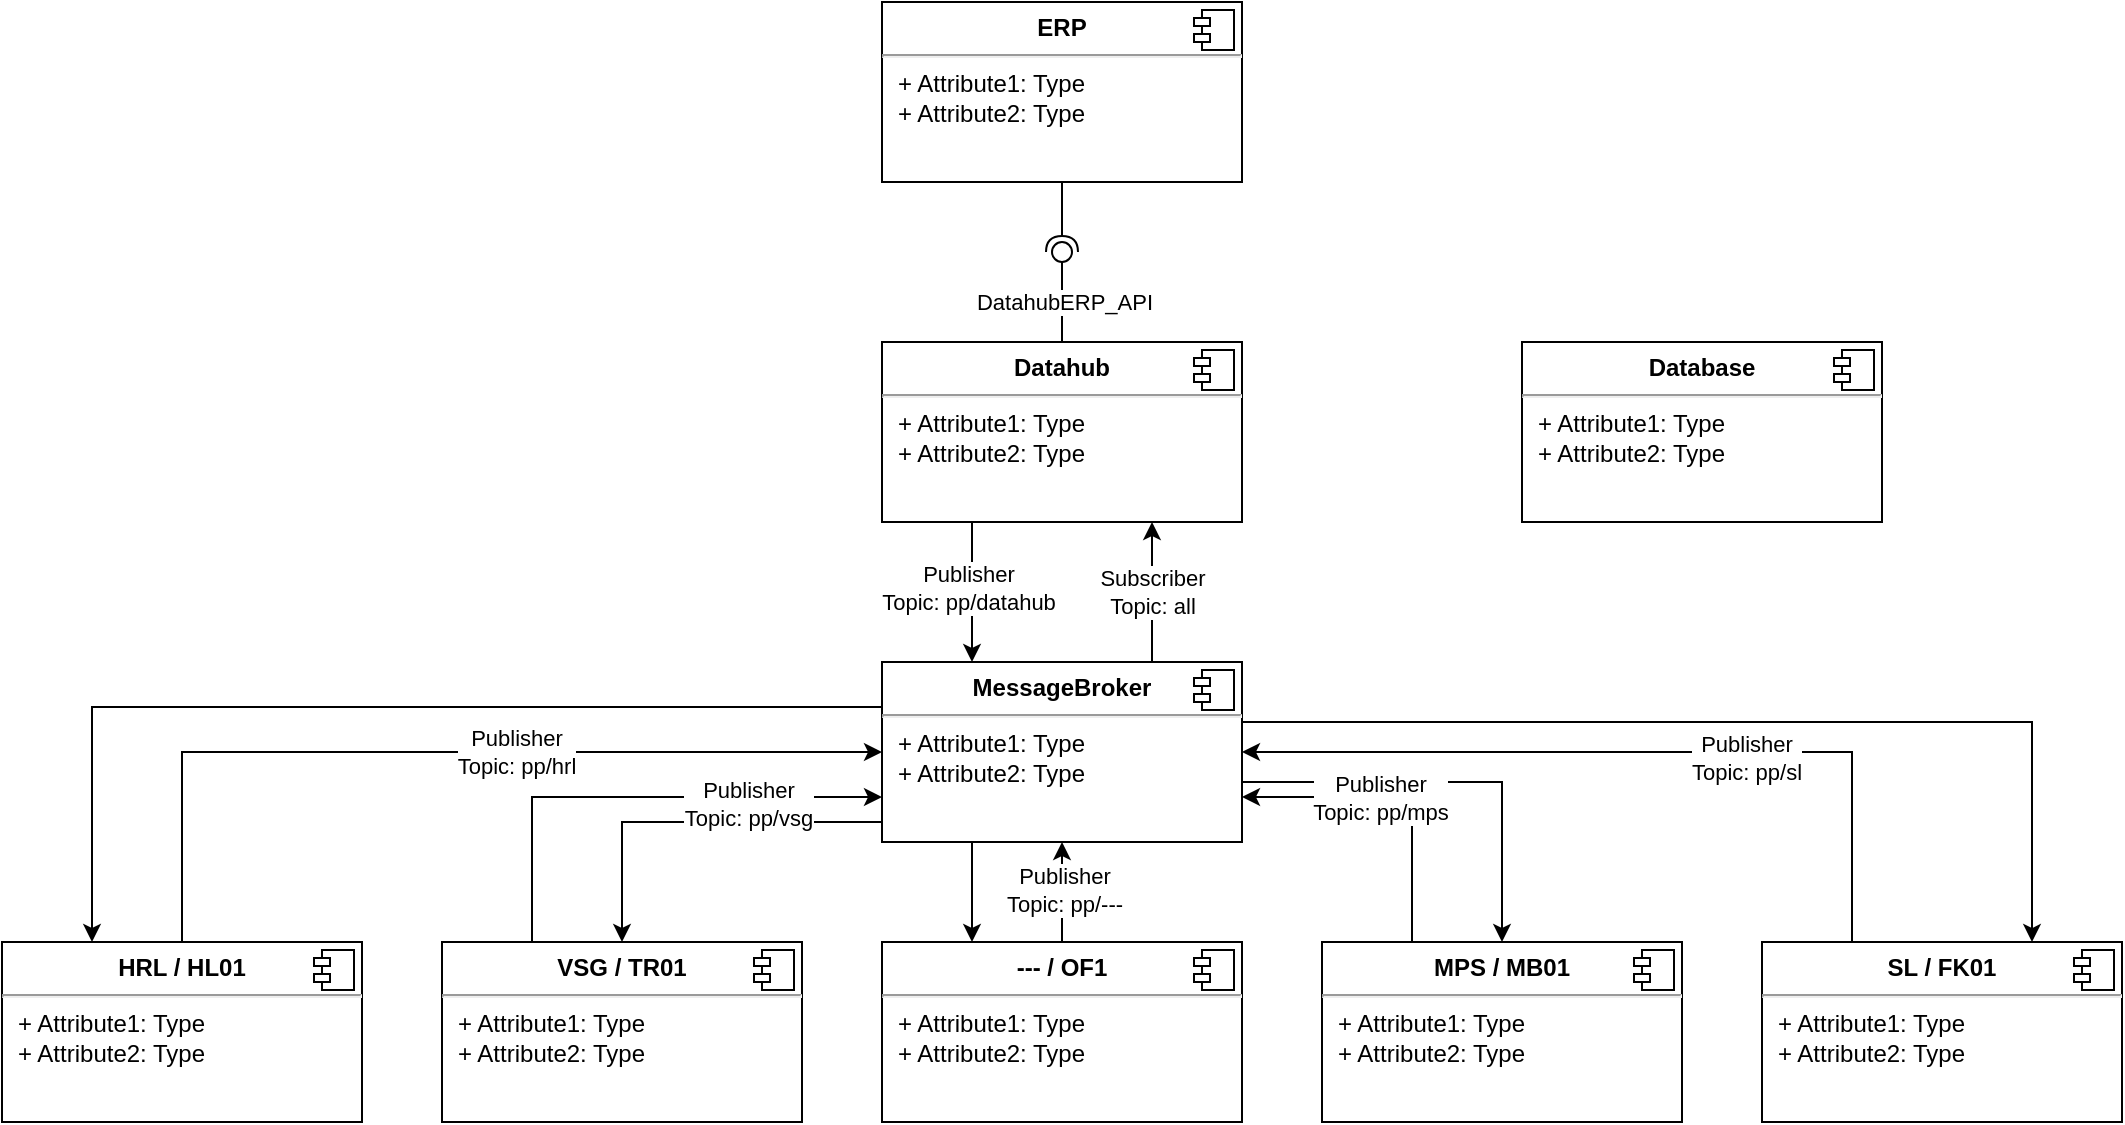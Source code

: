 <mxfile version="14.7.3" type="device" pages="5"><diagram id="vfQDnrT5xUM7_XelSiyT" name="overview"><mxGraphModel dx="1609" dy="437" grid="1" gridSize="10" guides="1" tooltips="1" connect="1" arrows="1" fold="1" page="1" pageScale="1" pageWidth="827" pageHeight="1169" math="0" shadow="0"><root><mxCell id="0"/><mxCell id="1" parent="0"/><mxCell id="VkqD9MxkAc8xD1C2lTNv-1" value="&lt;p style=&quot;margin: 0px ; margin-top: 6px ; text-align: center&quot;&gt;&lt;b&gt;ERP&lt;/b&gt;&lt;/p&gt;&lt;hr&gt;&lt;p style=&quot;margin: 0px ; margin-left: 8px&quot;&gt;+ Attribute1: Type&lt;br&gt;+ Attribute2: Type&lt;/p&gt;" style="align=left;overflow=fill;html=1;dropTarget=0;" parent="1" vertex="1"><mxGeometry x="320" y="30" width="180" height="90" as="geometry"/></mxCell><mxCell id="VkqD9MxkAc8xD1C2lTNv-2" value="" style="shape=component;jettyWidth=8;jettyHeight=4;" parent="VkqD9MxkAc8xD1C2lTNv-1" vertex="1"><mxGeometry x="1" width="20" height="20" relative="1" as="geometry"><mxPoint x="-24" y="4" as="offset"/></mxGeometry></mxCell><mxCell id="nCVhOgxL_7eCCFAs5gaV-3" style="edgeStyle=orthogonalEdgeStyle;rounded=0;orthogonalLoop=1;jettySize=auto;html=1;entryX=0.25;entryY=0;entryDx=0;entryDy=0;" parent="1" source="VkqD9MxkAc8xD1C2lTNv-3" target="VkqD9MxkAc8xD1C2lTNv-5" edge="1"><mxGeometry relative="1" as="geometry"><Array as="points"><mxPoint x="365" y="310"/><mxPoint x="365" y="310"/></Array></mxGeometry></mxCell><mxCell id="nCVhOgxL_7eCCFAs5gaV-6" value="Publisher&lt;br&gt;Topic: pp/datahub" style="edgeLabel;html=1;align=center;verticalAlign=middle;resizable=0;points=[];" parent="nCVhOgxL_7eCCFAs5gaV-3" vertex="1" connectable="0"><mxGeometry x="-0.057" y="-2" relative="1" as="geometry"><mxPoint as="offset"/></mxGeometry></mxCell><mxCell id="VkqD9MxkAc8xD1C2lTNv-3" value="&lt;p style=&quot;margin: 0px ; margin-top: 6px ; text-align: center&quot;&gt;&lt;b&gt;Datahub&lt;/b&gt;&lt;/p&gt;&lt;hr&gt;&lt;p style=&quot;margin: 0px ; margin-left: 8px&quot;&gt;+ Attribute1: Type&lt;br&gt;+ Attribute2: Type&lt;/p&gt;" style="align=left;overflow=fill;html=1;dropTarget=0;" parent="1" vertex="1"><mxGeometry x="320" y="200" width="180" height="90" as="geometry"/></mxCell><mxCell id="VkqD9MxkAc8xD1C2lTNv-4" value="" style="shape=component;jettyWidth=8;jettyHeight=4;" parent="VkqD9MxkAc8xD1C2lTNv-3" vertex="1"><mxGeometry x="1" width="20" height="20" relative="1" as="geometry"><mxPoint x="-24" y="4" as="offset"/></mxGeometry></mxCell><mxCell id="nCVhOgxL_7eCCFAs5gaV-5" style="edgeStyle=orthogonalEdgeStyle;rounded=0;orthogonalLoop=1;jettySize=auto;html=1;entryX=0.75;entryY=1;entryDx=0;entryDy=0;" parent="1" source="VkqD9MxkAc8xD1C2lTNv-5" target="VkqD9MxkAc8xD1C2lTNv-3" edge="1"><mxGeometry relative="1" as="geometry"><Array as="points"><mxPoint x="455" y="340"/><mxPoint x="455" y="340"/></Array></mxGeometry></mxCell><mxCell id="nCVhOgxL_7eCCFAs5gaV-7" value="Subscriber&lt;br&gt;Topic: all" style="edgeLabel;html=1;align=center;verticalAlign=middle;resizable=0;points=[];" parent="nCVhOgxL_7eCCFAs5gaV-5" vertex="1" connectable="0"><mxGeometry relative="1" as="geometry"><mxPoint as="offset"/></mxGeometry></mxCell><mxCell id="nCVhOgxL_7eCCFAs5gaV-8" style="edgeStyle=orthogonalEdgeStyle;rounded=0;orthogonalLoop=1;jettySize=auto;html=1;entryX=0.25;entryY=0;entryDx=0;entryDy=0;exitX=0;exitY=0.25;exitDx=0;exitDy=0;" parent="1" source="VkqD9MxkAc8xD1C2lTNv-5" target="VkqD9MxkAc8xD1C2lTNv-7" edge="1"><mxGeometry relative="1" as="geometry"><Array as="points"><mxPoint x="-75" y="383"/></Array></mxGeometry></mxCell><mxCell id="nCVhOgxL_7eCCFAs5gaV-12" style="edgeStyle=orthogonalEdgeStyle;rounded=0;orthogonalLoop=1;jettySize=auto;html=1;" parent="1" source="VkqD9MxkAc8xD1C2lTNv-5" target="VkqD9MxkAc8xD1C2lTNv-9" edge="1"><mxGeometry relative="1" as="geometry"><Array as="points"><mxPoint x="190" y="440"/></Array></mxGeometry></mxCell><mxCell id="nCVhOgxL_7eCCFAs5gaV-14" style="edgeStyle=orthogonalEdgeStyle;rounded=0;orthogonalLoop=1;jettySize=auto;html=1;entryX=0.25;entryY=0;entryDx=0;entryDy=0;exitX=0.25;exitY=1;exitDx=0;exitDy=0;" parent="1" source="VkqD9MxkAc8xD1C2lTNv-5" target="VkqD9MxkAc8xD1C2lTNv-11" edge="1"><mxGeometry relative="1" as="geometry"/></mxCell><mxCell id="nCVhOgxL_7eCCFAs5gaV-17" style="edgeStyle=orthogonalEdgeStyle;rounded=0;orthogonalLoop=1;jettySize=auto;html=1;entryX=0.5;entryY=0;entryDx=0;entryDy=0;" parent="1" source="VkqD9MxkAc8xD1C2lTNv-5" target="VkqD9MxkAc8xD1C2lTNv-13" edge="1"><mxGeometry relative="1" as="geometry"><Array as="points"><mxPoint x="630" y="420"/></Array></mxGeometry></mxCell><mxCell id="nCVhOgxL_7eCCFAs5gaV-22" style="edgeStyle=orthogonalEdgeStyle;rounded=0;orthogonalLoop=1;jettySize=auto;html=1;entryX=0.75;entryY=0;entryDx=0;entryDy=0;" parent="1" source="VkqD9MxkAc8xD1C2lTNv-5" target="VkqD9MxkAc8xD1C2lTNv-15" edge="1"><mxGeometry relative="1" as="geometry"><Array as="points"><mxPoint x="895" y="390"/></Array></mxGeometry></mxCell><mxCell id="VkqD9MxkAc8xD1C2lTNv-5" value="&lt;p style=&quot;margin: 0px ; margin-top: 6px ; text-align: center&quot;&gt;&lt;b&gt;MessageBroker&lt;/b&gt;&lt;/p&gt;&lt;hr&gt;&lt;p style=&quot;margin: 0px ; margin-left: 8px&quot;&gt;+ Attribute1: Type&lt;br&gt;+ Attribute2: Type&lt;/p&gt;" style="align=left;overflow=fill;html=1;dropTarget=0;" parent="1" vertex="1"><mxGeometry x="320" y="360" width="180" height="90" as="geometry"/></mxCell><mxCell id="VkqD9MxkAc8xD1C2lTNv-6" value="" style="shape=component;jettyWidth=8;jettyHeight=4;" parent="VkqD9MxkAc8xD1C2lTNv-5" vertex="1"><mxGeometry x="1" width="20" height="20" relative="1" as="geometry"><mxPoint x="-24" y="4" as="offset"/></mxGeometry></mxCell><mxCell id="nCVhOgxL_7eCCFAs5gaV-9" style="edgeStyle=orthogonalEdgeStyle;rounded=0;orthogonalLoop=1;jettySize=auto;html=1;entryX=0;entryY=0.5;entryDx=0;entryDy=0;" parent="1" source="VkqD9MxkAc8xD1C2lTNv-7" target="VkqD9MxkAc8xD1C2lTNv-5" edge="1"><mxGeometry relative="1" as="geometry"><Array as="points"><mxPoint x="-30" y="405"/></Array></mxGeometry></mxCell><mxCell id="nCVhOgxL_7eCCFAs5gaV-10" value="Publisher&lt;br&gt;Topic: pp/hrl" style="edgeLabel;html=1;align=center;verticalAlign=middle;resizable=0;points=[];" parent="nCVhOgxL_7eCCFAs5gaV-9" vertex="1" connectable="0"><mxGeometry x="0.175" relative="1" as="geometry"><mxPoint as="offset"/></mxGeometry></mxCell><mxCell id="VkqD9MxkAc8xD1C2lTNv-7" value="&lt;p style=&quot;margin: 0px ; margin-top: 6px ; text-align: center&quot;&gt;&lt;b&gt;HRL / HL01&lt;/b&gt;&lt;/p&gt;&lt;hr&gt;&lt;p style=&quot;margin: 0px ; margin-left: 8px&quot;&gt;+ Attribute1: Type&lt;br&gt;+ Attribute2: Type&lt;/p&gt;" style="align=left;overflow=fill;html=1;dropTarget=0;" parent="1" vertex="1"><mxGeometry x="-120" y="500" width="180" height="90" as="geometry"/></mxCell><mxCell id="VkqD9MxkAc8xD1C2lTNv-8" value="" style="shape=component;jettyWidth=8;jettyHeight=4;" parent="VkqD9MxkAc8xD1C2lTNv-7" vertex="1"><mxGeometry x="1" width="20" height="20" relative="1" as="geometry"><mxPoint x="-24" y="4" as="offset"/></mxGeometry></mxCell><mxCell id="nCVhOgxL_7eCCFAs5gaV-11" style="edgeStyle=orthogonalEdgeStyle;rounded=0;orthogonalLoop=1;jettySize=auto;html=1;entryX=0;entryY=0.75;entryDx=0;entryDy=0;exitX=0.25;exitY=0;exitDx=0;exitDy=0;" parent="1" source="VkqD9MxkAc8xD1C2lTNv-9" target="VkqD9MxkAc8xD1C2lTNv-5" edge="1"><mxGeometry relative="1" as="geometry"><Array as="points"><mxPoint x="145" y="428"/></Array></mxGeometry></mxCell><mxCell id="nCVhOgxL_7eCCFAs5gaV-13" value="Publisher&lt;br&gt;Topic: pp/vsg" style="edgeLabel;html=1;align=center;verticalAlign=middle;resizable=0;points=[];" parent="nCVhOgxL_7eCCFAs5gaV-11" vertex="1" connectable="0"><mxGeometry x="0.459" y="-2" relative="1" as="geometry"><mxPoint y="1" as="offset"/></mxGeometry></mxCell><mxCell id="VkqD9MxkAc8xD1C2lTNv-9" value="&lt;p style=&quot;margin: 0px ; margin-top: 6px ; text-align: center&quot;&gt;&lt;b&gt;VSG / TR01&lt;/b&gt;&lt;/p&gt;&lt;hr&gt;&lt;p style=&quot;margin: 0px ; margin-left: 8px&quot;&gt;+ Attribute1: Type&lt;br&gt;+ Attribute2: Type&lt;/p&gt;" style="align=left;overflow=fill;html=1;dropTarget=0;" parent="1" vertex="1"><mxGeometry x="100" y="500" width="180" height="90" as="geometry"/></mxCell><mxCell id="VkqD9MxkAc8xD1C2lTNv-10" value="" style="shape=component;jettyWidth=8;jettyHeight=4;" parent="VkqD9MxkAc8xD1C2lTNv-9" vertex="1"><mxGeometry x="1" width="20" height="20" relative="1" as="geometry"><mxPoint x="-24" y="4" as="offset"/></mxGeometry></mxCell><mxCell id="nCVhOgxL_7eCCFAs5gaV-15" style="edgeStyle=orthogonalEdgeStyle;rounded=0;orthogonalLoop=1;jettySize=auto;html=1;entryX=0.5;entryY=1;entryDx=0;entryDy=0;" parent="1" source="VkqD9MxkAc8xD1C2lTNv-11" target="VkqD9MxkAc8xD1C2lTNv-5" edge="1"><mxGeometry relative="1" as="geometry"/></mxCell><mxCell id="nCVhOgxL_7eCCFAs5gaV-16" value="Publisher&lt;br&gt;Topic: pp/---" style="edgeLabel;html=1;align=center;verticalAlign=middle;resizable=0;points=[];" parent="nCVhOgxL_7eCCFAs5gaV-15" vertex="1" connectable="0"><mxGeometry x="0.04" y="-1" relative="1" as="geometry"><mxPoint as="offset"/></mxGeometry></mxCell><mxCell id="VkqD9MxkAc8xD1C2lTNv-11" value="&lt;p style=&quot;margin: 0px ; margin-top: 6px ; text-align: center&quot;&gt;&lt;b&gt;--- / OF1&lt;/b&gt;&lt;/p&gt;&lt;hr&gt;&lt;p style=&quot;margin: 0px ; margin-left: 8px&quot;&gt;+ Attribute1: Type&lt;br&gt;+ Attribute2: Type&lt;/p&gt;" style="align=left;overflow=fill;html=1;dropTarget=0;" parent="1" vertex="1"><mxGeometry x="320" y="500" width="180" height="90" as="geometry"/></mxCell><mxCell id="VkqD9MxkAc8xD1C2lTNv-12" value="" style="shape=component;jettyWidth=8;jettyHeight=4;" parent="VkqD9MxkAc8xD1C2lTNv-11" vertex="1"><mxGeometry x="1" width="20" height="20" relative="1" as="geometry"><mxPoint x="-24" y="4" as="offset"/></mxGeometry></mxCell><mxCell id="nCVhOgxL_7eCCFAs5gaV-19" style="edgeStyle=orthogonalEdgeStyle;rounded=0;orthogonalLoop=1;jettySize=auto;html=1;entryX=1;entryY=0.75;entryDx=0;entryDy=0;exitX=0.25;exitY=0;exitDx=0;exitDy=0;" parent="1" source="VkqD9MxkAc8xD1C2lTNv-13" target="VkqD9MxkAc8xD1C2lTNv-5" edge="1"><mxGeometry relative="1" as="geometry"><Array as="points"><mxPoint x="585" y="428"/></Array></mxGeometry></mxCell><mxCell id="nCVhOgxL_7eCCFAs5gaV-20" value="Publisher&lt;br&gt;Topic: pp/mps" style="edgeLabel;html=1;align=center;verticalAlign=middle;resizable=0;points=[];" parent="nCVhOgxL_7eCCFAs5gaV-19" vertex="1" connectable="0"><mxGeometry x="0.126" relative="1" as="geometry"><mxPoint as="offset"/></mxGeometry></mxCell><mxCell id="VkqD9MxkAc8xD1C2lTNv-13" value="&lt;p style=&quot;margin: 0px ; margin-top: 6px ; text-align: center&quot;&gt;&lt;b&gt;MPS / MB01&lt;/b&gt;&lt;/p&gt;&lt;hr&gt;&lt;p style=&quot;margin: 0px ; margin-left: 8px&quot;&gt;+ Attribute1: Type&lt;br&gt;+ Attribute2: Type&lt;/p&gt;" style="align=left;overflow=fill;html=1;dropTarget=0;" parent="1" vertex="1"><mxGeometry x="540" y="500" width="180" height="90" as="geometry"/></mxCell><mxCell id="VkqD9MxkAc8xD1C2lTNv-14" value="" style="shape=component;jettyWidth=8;jettyHeight=4;" parent="VkqD9MxkAc8xD1C2lTNv-13" vertex="1"><mxGeometry x="1" width="20" height="20" relative="1" as="geometry"><mxPoint x="-24" y="4" as="offset"/></mxGeometry></mxCell><mxCell id="nCVhOgxL_7eCCFAs5gaV-21" style="edgeStyle=orthogonalEdgeStyle;rounded=0;orthogonalLoop=1;jettySize=auto;html=1;entryX=1;entryY=0.5;entryDx=0;entryDy=0;exitX=0.25;exitY=0;exitDx=0;exitDy=0;" parent="1" source="VkqD9MxkAc8xD1C2lTNv-15" target="VkqD9MxkAc8xD1C2lTNv-5" edge="1"><mxGeometry relative="1" as="geometry"><Array as="points"><mxPoint x="805" y="405"/></Array></mxGeometry></mxCell><mxCell id="nCVhOgxL_7eCCFAs5gaV-23" value="Publisher&lt;br&gt;Topic: pp/sl" style="edgeLabel;html=1;align=center;verticalAlign=middle;resizable=0;points=[];" parent="nCVhOgxL_7eCCFAs5gaV-21" vertex="1" connectable="0"><mxGeometry x="-0.26" y="3" relative="1" as="geometry"><mxPoint as="offset"/></mxGeometry></mxCell><mxCell id="VkqD9MxkAc8xD1C2lTNv-15" value="&lt;p style=&quot;margin: 0px ; margin-top: 6px ; text-align: center&quot;&gt;&lt;b&gt;SL / FK01&lt;/b&gt;&lt;/p&gt;&lt;hr&gt;&lt;p style=&quot;margin: 0px ; margin-left: 8px&quot;&gt;+ Attribute1: Type&lt;br&gt;+ Attribute2: Type&lt;/p&gt;" style="align=left;overflow=fill;html=1;dropTarget=0;" parent="1" vertex="1"><mxGeometry x="760" y="500" width="180" height="90" as="geometry"/></mxCell><mxCell id="VkqD9MxkAc8xD1C2lTNv-16" value="" style="shape=component;jettyWidth=8;jettyHeight=4;" parent="VkqD9MxkAc8xD1C2lTNv-15" vertex="1"><mxGeometry x="1" width="20" height="20" relative="1" as="geometry"><mxPoint x="-24" y="4" as="offset"/></mxGeometry></mxCell><mxCell id="VkqD9MxkAc8xD1C2lTNv-21" value="" style="rounded=0;orthogonalLoop=1;jettySize=auto;html=1;endArrow=none;endFill=0;exitX=0.5;exitY=0;exitDx=0;exitDy=0;" parent="1" source="VkqD9MxkAc8xD1C2lTNv-3" target="VkqD9MxkAc8xD1C2lTNv-23" edge="1"><mxGeometry relative="1" as="geometry"><mxPoint x="390" y="155" as="sourcePoint"/></mxGeometry></mxCell><mxCell id="nCVhOgxL_7eCCFAs5gaV-1" value="DatahubERP_API" style="edgeLabel;html=1;align=center;verticalAlign=middle;resizable=0;points=[];" parent="VkqD9MxkAc8xD1C2lTNv-21" vertex="1" connectable="0"><mxGeometry y="-1" relative="1" as="geometry"><mxPoint as="offset"/></mxGeometry></mxCell><mxCell id="VkqD9MxkAc8xD1C2lTNv-22" value="" style="rounded=0;orthogonalLoop=1;jettySize=auto;html=1;endArrow=halfCircle;endFill=0;entryX=0.5;entryY=0.5;entryDx=0;entryDy=0;endSize=6;strokeWidth=1;exitX=0.5;exitY=1;exitDx=0;exitDy=0;" parent="1" source="VkqD9MxkAc8xD1C2lTNv-1" target="VkqD9MxkAc8xD1C2lTNv-23" edge="1"><mxGeometry relative="1" as="geometry"><mxPoint x="430" y="155" as="sourcePoint"/></mxGeometry></mxCell><mxCell id="VkqD9MxkAc8xD1C2lTNv-23" value="" style="ellipse;whiteSpace=wrap;html=1;fontFamily=Helvetica;fontSize=12;fontColor=#000000;align=center;strokeColor=#000000;fillColor=#ffffff;points=[];aspect=fixed;resizable=0;" parent="1" vertex="1"><mxGeometry x="405" y="150" width="10" height="10" as="geometry"/></mxCell><mxCell id="VkqD9MxkAc8xD1C2lTNv-24" value="&lt;p style=&quot;margin: 0px ; margin-top: 6px ; text-align: center&quot;&gt;&lt;b&gt;Database&lt;/b&gt;&lt;/p&gt;&lt;hr&gt;&lt;p style=&quot;margin: 0px ; margin-left: 8px&quot;&gt;+ Attribute1: Type&lt;br&gt;+ Attribute2: Type&lt;/p&gt;" style="align=left;overflow=fill;html=1;dropTarget=0;" parent="1" vertex="1"><mxGeometry x="640" y="200" width="180" height="90" as="geometry"/></mxCell><mxCell id="VkqD9MxkAc8xD1C2lTNv-25" value="" style="shape=component;jettyWidth=8;jettyHeight=4;" parent="VkqD9MxkAc8xD1C2lTNv-24" vertex="1"><mxGeometry x="1" width="20" height="20" relative="1" as="geometry"><mxPoint x="-24" y="4" as="offset"/></mxGeometry></mxCell></root></mxGraphModel></diagram><diagram id="CC6yqMJ_EuUJc5NvF0RK" name="HRL_states"><mxGraphModel dx="782" dy="437" grid="1" gridSize="10" guides="1" tooltips="1" connect="1" arrows="1" fold="1" page="1" pageScale="1" pageWidth="827" pageHeight="1169" math="0" shadow="0"><root><mxCell id="V9J7dYudw0F4KJnAXCbg-0"/><mxCell id="V9J7dYudw0F4KJnAXCbg-1" parent="V9J7dYudw0F4KJnAXCbg-0"/><mxCell id="V9J7dYudw0F4KJnAXCbg-2" value="HRL_DEFAULT" style="swimlane;html=1;fontStyle=1;align=center;verticalAlign=middle;childLayout=stackLayout;horizontal=1;startSize=30;horizontalStack=0;resizeParent=0;resizeLast=1;container=0;fontColor=#000000;collapsible=0;rounded=1;arcSize=30;strokeColor=#ff0000;fillColor=#ffffc0;swimlaneFillColor=#ffffc0;dropTarget=0;" parent="V9J7dYudw0F4KJnAXCbg-1" vertex="1"><mxGeometry x="80" y="260" width="160" height="60" as="geometry"/></mxCell><mxCell id="V9J7dYudw0F4KJnAXCbg-3" value="HRL is waiting" style="text;html=1;strokeColor=none;fillColor=none;align=center;verticalAlign=middle;spacingLeft=4;spacingRight=4;whiteSpace=wrap;overflow=hidden;rotatable=0;fontColor=#000000;" parent="V9J7dYudw0F4KJnAXCbg-2" vertex="1"><mxGeometry y="30" width="160" height="30" as="geometry"/></mxCell><mxCell id="V9J7dYudw0F4KJnAXCbg-4" value="" style="edgeStyle=orthogonalEdgeStyle;html=1;verticalAlign=bottom;endArrow=open;endSize=8;strokeColor=#ff0000;entryX=0;entryY=0.5;entryDx=0;entryDy=0;exitX=0.25;exitY=0;exitDx=0;exitDy=0;" parent="V9J7dYudw0F4KJnAXCbg-1" source="V9J7dYudw0F4KJnAXCbg-2" target="mvUDK0JHfsRAeBi7VboH-0" edge="1"><mxGeometry relative="1" as="geometry"><mxPoint x="410" y="390" as="targetPoint"/></mxGeometry></mxCell><mxCell id="mvUDK0JHfsRAeBi7VboH-6" value="DATAHUB_NEW_MOL&lt;br&gt;/ hrl_move_pick()" style="edgeLabel;html=1;align=center;verticalAlign=middle;resizable=0;points=[];" parent="V9J7dYudw0F4KJnAXCbg-4" vertex="1" connectable="0"><mxGeometry x="0.187" y="-3" relative="1" as="geometry"><mxPoint as="offset"/></mxGeometry></mxCell><mxCell id="mvUDK0JHfsRAeBi7VboH-0" value="HRL_PICKING" style="swimlane;html=1;fontStyle=1;align=center;verticalAlign=middle;childLayout=stackLayout;horizontal=1;startSize=30;horizontalStack=0;resizeParent=0;resizeLast=1;container=0;fontColor=#000000;collapsible=0;rounded=1;arcSize=30;strokeColor=#ff0000;fillColor=#ffffc0;swimlaneFillColor=#ffffc0;dropTarget=0;" parent="V9J7dYudw0F4KJnAXCbg-1" vertex="1"><mxGeometry x="310" y="130" width="160" height="60" as="geometry"/></mxCell><mxCell id="mvUDK0JHfsRAeBi7VboH-1" value="picks button from warehouse" style="text;html=1;strokeColor=none;fillColor=none;align=center;verticalAlign=middle;spacingLeft=4;spacingRight=4;whiteSpace=wrap;overflow=hidden;rotatable=0;fontColor=#000000;" parent="mvUDK0JHfsRAeBi7VboH-0" vertex="1"><mxGeometry y="30" width="160" height="30" as="geometry"/></mxCell><mxCell id="mvUDK0JHfsRAeBi7VboH-2" value="" style="edgeStyle=orthogonalEdgeStyle;html=1;verticalAlign=bottom;endArrow=open;endSize=8;strokeColor=#ff0000;rounded=0;entryX=0;entryY=0.25;entryDx=0;entryDy=0;" parent="V9J7dYudw0F4KJnAXCbg-1" source="mvUDK0JHfsRAeBi7VboH-0" target="mvUDK0JHfsRAeBi7VboH-17" edge="1"><mxGeometry relative="1" as="geometry"><mxPoint x="640" y="110" as="targetPoint"/></mxGeometry></mxCell><mxCell id="mvUDK0JHfsRAeBi7VboH-20" value="&amp;lt;&amp;lt;event&amp;gt;&amp;gt;&lt;br&gt;finish_hrl_move_pick" style="edgeLabel;html=1;align=center;verticalAlign=middle;resizable=0;points=[];" parent="mvUDK0JHfsRAeBi7VboH-2" vertex="1" connectable="0"><mxGeometry x="0.031" y="3" relative="1" as="geometry"><mxPoint x="1" as="offset"/></mxGeometry></mxCell><mxCell id="mvUDK0JHfsRAeBi7VboH-3" value="HRL_STORING" style="swimlane;html=1;fontStyle=1;align=center;verticalAlign=middle;childLayout=stackLayout;horizontal=1;startSize=30;horizontalStack=0;resizeParent=0;resizeLast=1;container=0;fontColor=#000000;collapsible=0;rounded=1;arcSize=30;strokeColor=#ff0000;fillColor=#ffffc0;swimlaneFillColor=#ffffc0;dropTarget=0;" parent="V9J7dYudw0F4KJnAXCbg-1" vertex="1"><mxGeometry x="570" y="300" width="160" height="60" as="geometry"/></mxCell><mxCell id="mvUDK0JHfsRAeBi7VboH-4" value="stores button to warehouse" style="text;html=1;strokeColor=none;fillColor=none;align=center;verticalAlign=middle;spacingLeft=4;spacingRight=4;whiteSpace=wrap;overflow=hidden;rotatable=0;fontColor=#000000;" parent="mvUDK0JHfsRAeBi7VboH-3" vertex="1"><mxGeometry y="30" width="160" height="30" as="geometry"/></mxCell><mxCell id="mvUDK0JHfsRAeBi7VboH-5" value="" style="edgeStyle=orthogonalEdgeStyle;html=1;verticalAlign=bottom;endArrow=open;endSize=8;strokeColor=#ff0000;rounded=0;entryX=1;entryY=0.75;entryDx=0;entryDy=0;" parent="V9J7dYudw0F4KJnAXCbg-1" source="mvUDK0JHfsRAeBi7VboH-3" target="V9J7dYudw0F4KJnAXCbg-3" edge="1"><mxGeometry relative="1" as="geometry"><mxPoint x="620" y="570" as="targetPoint"/><Array as="points"><mxPoint x="420" y="330"/><mxPoint x="420" y="313"/></Array></mxGeometry></mxCell><mxCell id="mvUDK0JHfsRAeBi7VboH-22" value="&amp;lt;&amp;lt;event&amp;gt;&amp;gt;&lt;br&gt;finish_hrl_move_storing" style="edgeLabel;html=1;align=center;verticalAlign=middle;resizable=0;points=[];" parent="mvUDK0JHfsRAeBi7VboH-5" vertex="1" connectable="0"><mxGeometry x="-0.315" y="-1" relative="1" as="geometry"><mxPoint as="offset"/></mxGeometry></mxCell><mxCell id="wAv68oEUZ0OYfNAnTB1X-3" style="edgeStyle=orthogonalEdgeStyle;rounded=0;orthogonalLoop=1;jettySize=auto;html=1;entryX=0.75;entryY=0;entryDx=0;entryDy=0;exitX=0.75;exitY=1;exitDx=0;exitDy=0;strokeColor=#FF3333;" parent="V9J7dYudw0F4KJnAXCbg-1" source="mvUDK0JHfsRAeBi7VboH-17" target="wAv68oEUZ0OYfNAnTB1X-0" edge="1"><mxGeometry relative="1" as="geometry"/></mxCell><mxCell id="wAv68oEUZ0OYfNAnTB1X-4" value="???&lt;br&gt;if VSG_WILL_RETURN?" style="edgeLabel;html=1;align=center;verticalAlign=middle;resizable=0;points=[];" parent="wAv68oEUZ0OYfNAnTB1X-3" vertex="1" connectable="0"><mxGeometry x="-0.072" y="3" relative="1" as="geometry"><mxPoint y="1" as="offset"/></mxGeometry></mxCell><mxCell id="mvUDK0JHfsRAeBi7VboH-7" value="HRL_BOXING_IN" style="swimlane;html=1;fontStyle=1;align=center;verticalAlign=middle;childLayout=stackLayout;horizontal=1;startSize=30;horizontalStack=0;resizeParent=0;resizeLast=1;container=0;fontColor=#000000;collapsible=0;rounded=1;arcSize=30;strokeColor=#ff0000;fillColor=#ffffc0;swimlaneFillColor=#ffffc0;dropTarget=0;" parent="V9J7dYudw0F4KJnAXCbg-1" vertex="1"><mxGeometry x="570" y="230" width="160" height="60" as="geometry"/></mxCell><mxCell id="mvUDK0JHfsRAeBi7VboH-8" value="stores the empty box" style="text;html=1;strokeColor=none;fillColor=none;align=center;verticalAlign=middle;spacingLeft=4;spacingRight=4;whiteSpace=wrap;overflow=hidden;rotatable=0;fontColor=#000000;" parent="mvUDK0JHfsRAeBi7VboH-7" vertex="1"><mxGeometry y="30" width="160" height="30" as="geometry"/></mxCell><mxCell id="mvUDK0JHfsRAeBi7VboH-9" value="" style="edgeStyle=orthogonalEdgeStyle;html=1;verticalAlign=bottom;endArrow=open;endSize=8;strokeColor=#ff0000;rounded=0;entryX=1;entryY=0.25;entryDx=0;entryDy=0;exitX=0;exitY=0;exitDx=0;exitDy=0;" parent="V9J7dYudw0F4KJnAXCbg-1" source="mvUDK0JHfsRAeBi7VboH-8" target="V9J7dYudw0F4KJnAXCbg-2" edge="1"><mxGeometry relative="1" as="geometry"><mxPoint x="410" y="380" as="targetPoint"/><Array as="points"><mxPoint x="420" y="260"/><mxPoint x="420" y="275"/></Array></mxGeometry></mxCell><mxCell id="mvUDK0JHfsRAeBi7VboH-21" value="&amp;lt;&amp;lt;event&amp;gt;&amp;gt;&lt;br&gt;finish_hrl_move_boxing_in" style="edgeLabel;html=1;align=center;verticalAlign=middle;resizable=0;points=[];" parent="mvUDK0JHfsRAeBi7VboH-9" vertex="1" connectable="0"><mxGeometry x="-0.641" y="1" relative="1" as="geometry"><mxPoint x="-68" y="9" as="offset"/></mxGeometry></mxCell><mxCell id="mvUDK0JHfsRAeBi7VboH-14" style="edgeStyle=orthogonalEdgeStyle;rounded=0;orthogonalLoop=1;jettySize=auto;html=1;entryX=0;entryY=0.5;entryDx=0;entryDy=0;strokeColor=#FF3333;" parent="V9J7dYudw0F4KJnAXCbg-1" source="mvUDK0JHfsRAeBi7VboH-10" target="wAv68oEUZ0OYfNAnTB1X-1" edge="1"><mxGeometry relative="1" as="geometry"/></mxCell><mxCell id="mvUDK0JHfsRAeBi7VboH-23" value="VSG_BUTTON_RETURNED&lt;br&gt;/ hrl_move_store()" style="edgeLabel;html=1;align=center;verticalAlign=middle;resizable=0;points=[];" parent="mvUDK0JHfsRAeBi7VboH-14" vertex="1" connectable="0"><mxGeometry x="0.1" relative="1" as="geometry"><mxPoint as="offset"/></mxGeometry></mxCell><mxCell id="mvUDK0JHfsRAeBi7VboH-10" value="HRL_BOXING_OUT" style="swimlane;html=1;fontStyle=1;align=center;verticalAlign=middle;childLayout=stackLayout;horizontal=1;startSize=30;horizontalStack=0;resizeParent=0;resizeLast=1;container=0;fontColor=#000000;collapsible=0;rounded=1;arcSize=30;strokeColor=#ff0000;fillColor=#ffffc0;swimlaneFillColor=#ffffc0;dropTarget=0;" parent="V9J7dYudw0F4KJnAXCbg-1" vertex="1"><mxGeometry x="310" y="410" width="160" height="60" as="geometry"/></mxCell><mxCell id="mvUDK0JHfsRAeBi7VboH-11" value="gets an empty box" style="text;html=1;strokeColor=none;fillColor=none;align=center;verticalAlign=middle;spacingLeft=4;spacingRight=4;whiteSpace=wrap;overflow=hidden;rotatable=0;fontColor=#000000;" parent="mvUDK0JHfsRAeBi7VboH-10" vertex="1"><mxGeometry y="30" width="160" height="30" as="geometry"/></mxCell><mxCell id="mvUDK0JHfsRAeBi7VboH-13" style="edgeStyle=orthogonalEdgeStyle;rounded=0;orthogonalLoop=1;jettySize=auto;html=1;entryX=0;entryY=0;entryDx=0;entryDy=0;exitX=0.25;exitY=1;exitDx=0;exitDy=0;strokeColor=#FF3333;" parent="V9J7dYudw0F4KJnAXCbg-1" source="V9J7dYudw0F4KJnAXCbg-3" target="mvUDK0JHfsRAeBi7VboH-11" edge="1"><mxGeometry relative="1" as="geometry"><Array as="points"><mxPoint x="120" y="440"/></Array></mxGeometry></mxCell><mxCell id="wAv68oEUZ0OYfNAnTB1X-5" value="VSG_WILL_RETURN&lt;br&gt;/ hrl_move_boxing_out()" style="edgeLabel;html=1;align=center;verticalAlign=middle;resizable=0;points=[];" parent="mvUDK0JHfsRAeBi7VboH-13" vertex="1" connectable="0"><mxGeometry x="0.148" relative="1" as="geometry"><mxPoint as="offset"/></mxGeometry></mxCell><mxCell id="mvUDK0JHfsRAeBi7VboH-16" value="HRL_PICKING_COMPLETE" style="swimlane;html=1;fontStyle=1;align=center;verticalAlign=middle;childLayout=stackLayout;horizontal=1;startSize=30;horizontalStack=0;resizeParent=0;resizeLast=1;container=0;fontColor=#000000;collapsible=0;rounded=1;arcSize=30;strokeColor=#ff0000;fillColor=#ffffc0;swimlaneFillColor=#ffffc0;dropTarget=0;" parent="V9J7dYudw0F4KJnAXCbg-1" vertex="1"><mxGeometry x="667" y="80" width="183" height="60" as="geometry"/></mxCell><mxCell id="mvUDK0JHfsRAeBi7VboH-17" value="Subtitle" style="text;html=1;strokeColor=none;fillColor=none;align=center;verticalAlign=middle;spacingLeft=4;spacingRight=4;whiteSpace=wrap;overflow=hidden;rotatable=0;fontColor=#000000;" parent="mvUDK0JHfsRAeBi7VboH-16" vertex="1"><mxGeometry y="30" width="183" height="30" as="geometry"/></mxCell><mxCell id="mvUDK0JHfsRAeBi7VboH-18" value="" style="edgeStyle=orthogonalEdgeStyle;html=1;verticalAlign=bottom;endArrow=open;endSize=8;strokeColor=#ff0000;rounded=0;entryX=0.5;entryY=0;entryDx=0;entryDy=0;" parent="V9J7dYudw0F4KJnAXCbg-1" source="mvUDK0JHfsRAeBi7VboH-16" target="mvUDK0JHfsRAeBi7VboH-7" edge="1"><mxGeometry relative="1" as="geometry"><mxPoint x="747" y="200" as="targetPoint"/></mxGeometry></mxCell><mxCell id="mvUDK0JHfsRAeBi7VboH-19" value="VSG_PICKING_COMPLETE&lt;br&gt;/ hrl_move_boxing_in()" style="edgeLabel;html=1;align=center;verticalAlign=middle;resizable=0;points=[];" parent="mvUDK0JHfsRAeBi7VboH-18" vertex="1" connectable="0"><mxGeometry x="-0.728" y="4" relative="1" as="geometry"><mxPoint as="offset"/></mxGeometry></mxCell><mxCell id="wAv68oEUZ0OYfNAnTB1X-0" value="HRL_WAIT_TO_STORE" style="swimlane;html=1;fontStyle=1;align=center;verticalAlign=middle;childLayout=stackLayout;horizontal=1;startSize=30;horizontalStack=0;resizeParent=0;resizeLast=1;container=0;fontColor=#000000;collapsible=0;rounded=1;arcSize=30;strokeColor=#ff0000;fillColor=#ffffc0;swimlaneFillColor=#ffffc0;dropTarget=0;" parent="V9J7dYudw0F4KJnAXCbg-1" vertex="1"><mxGeometry x="680" y="440" width="160" height="60" as="geometry"/></mxCell><mxCell id="wAv68oEUZ0OYfNAnTB1X-1" value="Subtitle" style="text;html=1;strokeColor=none;fillColor=none;align=center;verticalAlign=middle;spacingLeft=4;spacingRight=4;whiteSpace=wrap;overflow=hidden;rotatable=0;fontColor=#000000;" parent="wAv68oEUZ0OYfNAnTB1X-0" vertex="1"><mxGeometry y="30" width="160" height="30" as="geometry"/></mxCell><mxCell id="wAv68oEUZ0OYfNAnTB1X-2" value="" style="edgeStyle=orthogonalEdgeStyle;html=1;verticalAlign=bottom;endArrow=open;endSize=8;strokeColor=#ff0000;rounded=0;entryX=0.5;entryY=1;entryDx=0;entryDy=0;" parent="V9J7dYudw0F4KJnAXCbg-1" source="wAv68oEUZ0OYfNAnTB1X-0" target="mvUDK0JHfsRAeBi7VboH-4" edge="1"><mxGeometry relative="1" as="geometry"><mxPoint x="760" y="560" as="targetPoint"/></mxGeometry></mxCell></root></mxGraphModel></diagram><diagram id="SDF2tTz5XCL-lQUNXlGz" name="Interfaces"><mxGraphModel dx="782" dy="437" grid="1" gridSize="10" guides="1" tooltips="1" connect="1" arrows="1" fold="1" page="1" pageScale="1" pageWidth="827" pageHeight="1169" math="0" shadow="0"><root><mxCell id="vNV1e_VktGpAesuk-Fjo-0"/><mxCell id="vNV1e_VktGpAesuk-Fjo-1" parent="vNV1e_VktGpAesuk-Fjo-0"/><mxCell id="m1TwmCho1D6DVT5jkDzK-1" value="&amp;lt;&amp;lt;interface&amp;gt;&amp;gt; DatahubERP_API" style="verticalAlign=top;align=left;spacingTop=8;spacingLeft=2;spacingRight=12;shape=cube;size=10;direction=south;fontStyle=4;html=1;" parent="vNV1e_VktGpAesuk-Fjo-1" vertex="1"><mxGeometry x="40" y="170" width="750" height="440" as="geometry"/></mxCell><mxCell id="m1TwmCho1D6DVT5jkDzK-2" value="&lt;p style=&quot;margin: 0px ; margin-top: 4px ; text-align: center&quot;&gt;&lt;i&gt;&amp;lt;&amp;lt;Interface&amp;gt;&amp;gt;&lt;/i&gt;&lt;br&gt;&lt;b&gt;Mo&lt;/b&gt;&lt;/p&gt;&lt;hr size=&quot;1&quot;&gt;&lt;p style=&quot;margin: 0px ; margin-left: 4px&quot;&gt;+ field1: Type&lt;br&gt;+ field2: Type&lt;/p&gt;&lt;hr size=&quot;1&quot;&gt;&lt;p style=&quot;margin: 0px ; margin-left: 4px&quot;&gt;+ method1(Type): Type&lt;br&gt;+ method2(Type, Type): Type&lt;/p&gt;" style="verticalAlign=top;align=left;overflow=fill;fontSize=12;fontFamily=Helvetica;html=1;" parent="vNV1e_VktGpAesuk-Fjo-1" vertex="1"><mxGeometry x="70" y="220" width="190" height="140" as="geometry"/></mxCell><mxCell id="m1TwmCho1D6DVT5jkDzK-3" value="&lt;p style=&quot;margin: 0px ; margin-top: 4px ; text-align: center&quot;&gt;&lt;i&gt;&amp;lt;&amp;lt;Interface&amp;gt;&amp;gt;&lt;/i&gt;&lt;br&gt;&lt;b&gt;Mol&lt;/b&gt;&lt;/p&gt;&lt;hr size=&quot;1&quot;&gt;&lt;p style=&quot;margin: 0px ; margin-left: 4px&quot;&gt;+ field1: Type&lt;br&gt;+ field2: Type&lt;/p&gt;&lt;hr size=&quot;1&quot;&gt;&lt;p style=&quot;margin: 0px ; margin-left: 4px&quot;&gt;+ method1(Type): Type&lt;br&gt;+ method2(Type, Type): Type&lt;/p&gt;" style="verticalAlign=top;align=left;overflow=fill;fontSize=12;fontFamily=Helvetica;html=1;" parent="vNV1e_VktGpAesuk-Fjo-1" vertex="1"><mxGeometry x="300" y="220" width="190" height="140" as="geometry"/></mxCell></root></mxGraphModel></diagram><diagram id="aulWKrDdwSxU9uQRdxch" name="MPS"><mxGraphModel dx="782" dy="437" grid="1" gridSize="10" guides="1" tooltips="1" connect="1" arrows="1" fold="1" page="1" pageScale="1" pageWidth="827" pageHeight="1169" math="0" shadow="0"><root><mxCell id="JPYszUe1_vxwSPjvcwrS-0"/><mxCell id="JPYszUe1_vxwSPjvcwrS-1" parent="JPYszUe1_vxwSPjvcwrS-0"/><mxCell id="N5KYCN1IoqNuR7I9elP5-0" value="MPS_PICKING" style="swimlane;html=1;fontStyle=1;align=center;verticalAlign=middle;childLayout=stackLayout;horizontal=1;startSize=30;horizontalStack=0;resizeParent=0;resizeLast=1;container=0;fontColor=#000000;collapsible=0;rounded=1;arcSize=30;strokeColor=#ff0000;fillColor=#ffffc0;swimlaneFillColor=#ffffc0;dropTarget=0;" parent="JPYszUe1_vxwSPjvcwrS-1" vertex="1"><mxGeometry x="414" y="100" width="160" height="60" as="geometry"/></mxCell><mxCell id="N5KYCN1IoqNuR7I9elP5-1" value="Picks Button from Oven" style="text;html=1;strokeColor=none;fillColor=none;align=center;verticalAlign=middle;spacingLeft=4;spacingRight=4;whiteSpace=wrap;overflow=hidden;rotatable=0;fontColor=#000000;" parent="N5KYCN1IoqNuR7I9elP5-0" vertex="1"><mxGeometry y="30" width="160" height="30" as="geometry"/></mxCell><mxCell id="N5KYCN1IoqNuR7I9elP5-3" value="MPS_DEFAULT" style="swimlane;html=1;fontStyle=1;align=center;verticalAlign=middle;childLayout=stackLayout;horizontal=1;startSize=30;horizontalStack=0;resizeParent=0;resizeLast=1;container=0;fontColor=#000000;collapsible=0;rounded=1;arcSize=30;strokeColor=#ff0000;fillColor=#ffffc0;swimlaneFillColor=#ffffc0;dropTarget=0;" parent="JPYszUe1_vxwSPjvcwrS-1" vertex="1"><mxGeometry x="20" y="190" width="160" height="60" as="geometry"/></mxCell><mxCell id="N5KYCN1IoqNuR7I9elP5-4" value="MPS is waiting" style="text;html=1;strokeColor=none;fillColor=none;align=center;verticalAlign=middle;spacingLeft=4;spacingRight=4;whiteSpace=wrap;overflow=hidden;rotatable=0;fontColor=#000000;" parent="N5KYCN1IoqNuR7I9elP5-3" vertex="1"><mxGeometry y="30" width="160" height="30" as="geometry"/></mxCell><mxCell id="MZkM2vCUNpwtgrGIRj_t-1" value="MPS_TRIGGER" style="swimlane;html=1;fontStyle=1;align=center;verticalAlign=middle;childLayout=stackLayout;horizontal=1;startSize=30;horizontalStack=0;resizeParent=0;resizeLast=1;container=0;fontColor=#000000;collapsible=0;rounded=1;arcSize=30;strokeColor=#ff0000;fillColor=#ffffc0;swimlaneFillColor=#ffffc0;dropTarget=0;" parent="JPYszUe1_vxwSPjvcwrS-1" vertex="1"><mxGeometry x="210" y="100" width="160" height="60" as="geometry"/></mxCell><mxCell id="MZkM2vCUNpwtgrGIRj_t-2" value="Gets Triggered&amp;nbsp;when VSG drops to oven" style="text;html=1;strokeColor=none;fillColor=none;align=center;verticalAlign=middle;spacingLeft=4;spacingRight=4;whiteSpace=wrap;overflow=hidden;rotatable=0;fontColor=#000000;" parent="MZkM2vCUNpwtgrGIRj_t-1" vertex="1"><mxGeometry y="30" width="160" height="30" as="geometry"/></mxCell><mxCell id="v3E3KBJdaFqGC2KHR3uL-4" style="edgeStyle=orthogonalEdgeStyle;rounded=0;orthogonalLoop=1;jettySize=auto;html=1;exitX=0.5;exitY=1;exitDx=0;exitDy=0;entryX=0.5;entryY=0;entryDx=0;entryDy=0;" parent="JPYszUe1_vxwSPjvcwrS-1" source="MZkM2vCUNpwtgrGIRj_t-3" target="MZkM2vCUNpwtgrGIRj_t-5" edge="1"><mxGeometry relative="1" as="geometry"/></mxCell><mxCell id="MZkM2vCUNpwtgrGIRj_t-3" value="MPS_PCKING_COMPLETE" style="swimlane;html=1;fontStyle=1;align=center;verticalAlign=middle;childLayout=stackLayout;horizontal=1;startSize=30;horizontalStack=0;resizeParent=0;resizeLast=1;container=0;fontColor=#000000;collapsible=0;rounded=1;arcSize=30;strokeColor=#ff0000;fillColor=#ffffc0;swimlaneFillColor=#ffffc0;dropTarget=0;" parent="JPYszUe1_vxwSPjvcwrS-1" vertex="1"><mxGeometry x="610" y="100" width="160" height="60" as="geometry"/></mxCell><mxCell id="MZkM2vCUNpwtgrGIRj_t-5" value="MPS_DROP" style="swimlane;html=1;fontStyle=1;align=center;verticalAlign=middle;childLayout=stackLayout;horizontal=1;startSize=30;horizontalStack=0;resizeParent=0;resizeLast=1;container=0;fontColor=#000000;collapsible=0;rounded=1;arcSize=30;strokeColor=#ff0000;fillColor=#ffffc0;swimlaneFillColor=#ffffc0;dropTarget=0;" parent="JPYszUe1_vxwSPjvcwrS-1" vertex="1"><mxGeometry x="610" y="240" width="160" height="60" as="geometry"/></mxCell><mxCell id="MZkM2vCUNpwtgrGIRj_t-6" value="Drops Button to Sorting Line" style="text;html=1;strokeColor=none;fillColor=none;align=center;verticalAlign=middle;spacingLeft=4;spacingRight=4;whiteSpace=wrap;overflow=hidden;rotatable=0;fontColor=#000000;" parent="MZkM2vCUNpwtgrGIRj_t-5" vertex="1"><mxGeometry y="30" width="160" height="30" as="geometry"/></mxCell><mxCell id="v3E3KBJdaFqGC2KHR3uL-1" value="" style="endArrow=classic;html=1;" parent="JPYszUe1_vxwSPjvcwrS-1" edge="1"><mxGeometry width="50" height="50" relative="1" as="geometry"><mxPoint x="100" y="190" as="sourcePoint"/><mxPoint x="210" y="130" as="targetPoint"/><Array as="points"><mxPoint x="100" y="130"/></Array></mxGeometry></mxCell><mxCell id="v3E3KBJdaFqGC2KHR3uL-2" style="edgeStyle=orthogonalEdgeStyle;rounded=0;orthogonalLoop=1;jettySize=auto;html=1;exitX=1;exitY=0;exitDx=0;exitDy=0;entryX=0;entryY=0.5;entryDx=0;entryDy=0;" parent="JPYszUe1_vxwSPjvcwrS-1" source="MZkM2vCUNpwtgrGIRj_t-2" target="N5KYCN1IoqNuR7I9elP5-0" edge="1"><mxGeometry relative="1" as="geometry"><Array as="points"><mxPoint x="380" y="130"/><mxPoint x="380" y="130"/></Array></mxGeometry></mxCell><mxCell id="v3E3KBJdaFqGC2KHR3uL-3" style="edgeStyle=orthogonalEdgeStyle;rounded=0;orthogonalLoop=1;jettySize=auto;html=1;exitX=1;exitY=0;exitDx=0;exitDy=0;entryX=0;entryY=0.5;entryDx=0;entryDy=0;" parent="JPYszUe1_vxwSPjvcwrS-1" source="N5KYCN1IoqNuR7I9elP5-1" target="MZkM2vCUNpwtgrGIRj_t-3" edge="1"><mxGeometry relative="1" as="geometry"/></mxCell><mxCell id="JHM-OqxGmTTB2jGJpfNq-0" style="edgeStyle=orthogonalEdgeStyle;rounded=0;orthogonalLoop=1;jettySize=auto;html=1;exitX=0;exitY=0.25;exitDx=0;exitDy=0;entryX=0.458;entryY=1.067;entryDx=0;entryDy=0;entryPerimeter=0;" parent="JPYszUe1_vxwSPjvcwrS-1" source="MZkM2vCUNpwtgrGIRj_t-6" target="N5KYCN1IoqNuR7I9elP5-4" edge="1"><mxGeometry relative="1" as="geometry"/></mxCell></root></mxGraphModel></diagram><diagram id="1Nd575gm5_8r8BNWreLb" name="SL"><mxGraphModel dx="782" dy="437" grid="1" gridSize="10" guides="1" tooltips="1" connect="1" arrows="1" fold="1" page="1" pageScale="1" pageWidth="827" pageHeight="1169" math="0" shadow="0"><root><mxCell id="AatGmX5Q3u41NE6GQPN7-0"/><mxCell id="AatGmX5Q3u41NE6GQPN7-1" parent="AatGmX5Q3u41NE6GQPN7-0"/><mxCell id="AatGmX5Q3u41NE6GQPN7-2" value="SL_DEFAULT" style="swimlane;html=1;fontStyle=1;align=center;verticalAlign=middle;childLayout=stackLayout;horizontal=1;startSize=30;horizontalStack=0;resizeParent=0;resizeLast=1;container=0;fontColor=#000000;collapsible=0;rounded=1;arcSize=30;strokeColor=#ff0000;fillColor=#ffffc0;swimlaneFillColor=#ffffc0;dropTarget=0;" parent="AatGmX5Q3u41NE6GQPN7-1" vertex="1"><mxGeometry x="20" y="190" width="160" height="60" as="geometry"/></mxCell><mxCell id="AatGmX5Q3u41NE6GQPN7-3" value="SL is waiting" style="text;html=1;strokeColor=none;fillColor=none;align=center;verticalAlign=middle;spacingLeft=4;spacingRight=4;whiteSpace=wrap;overflow=hidden;rotatable=0;fontColor=#000000;" parent="AatGmX5Q3u41NE6GQPN7-2" vertex="1"><mxGeometry y="30" width="160" height="30" as="geometry"/></mxCell><mxCell id="AatGmX5Q3u41NE6GQPN7-4" value="SL_TRANSFER" style="swimlane;html=1;fontStyle=1;align=center;verticalAlign=middle;childLayout=stackLayout;horizontal=1;startSize=30;horizontalStack=0;resizeParent=0;resizeLast=1;container=0;fontColor=#000000;collapsible=0;rounded=1;arcSize=30;strokeColor=#ff0000;fillColor=#ffffc0;swimlaneFillColor=#ffffc0;dropTarget=0;" parent="AatGmX5Q3u41NE6GQPN7-1" vertex="1"><mxGeometry x="280" y="190" width="160" height="60" as="geometry"/></mxCell><mxCell id="AatGmX5Q3u41NE6GQPN7-5" value="SL Transfers Button" style="text;html=1;strokeColor=none;fillColor=none;align=center;verticalAlign=middle;spacingLeft=4;spacingRight=4;whiteSpace=wrap;overflow=hidden;rotatable=0;fontColor=#000000;" parent="AatGmX5Q3u41NE6GQPN7-4" vertex="1"><mxGeometry y="30" width="160" height="30" as="geometry"/></mxCell><mxCell id="AatGmX5Q3u41NE6GQPN7-6" value="SL_FINISH" style="swimlane;html=1;fontStyle=1;align=center;verticalAlign=middle;childLayout=stackLayout;horizontal=1;startSize=30;horizontalStack=0;resizeParent=0;resizeLast=1;container=0;fontColor=#000000;collapsible=0;rounded=1;arcSize=30;strokeColor=#ff0000;fillColor=#ffffc0;swimlaneFillColor=#ffffc0;dropTarget=0;" parent="AatGmX5Q3u41NE6GQPN7-1" vertex="1"><mxGeometry x="550" y="190" width="160" height="60" as="geometry"/></mxCell><mxCell id="AatGmX5Q3u41NE6GQPN7-7" value="SL Moves Button" style="text;html=1;strokeColor=none;fillColor=none;align=center;verticalAlign=middle;spacingLeft=4;spacingRight=4;whiteSpace=wrap;overflow=hidden;rotatable=0;fontColor=#000000;" parent="AatGmX5Q3u41NE6GQPN7-6" vertex="1"><mxGeometry y="30" width="160" height="30" as="geometry"/></mxCell><mxCell id="AatGmX5Q3u41NE6GQPN7-8" style="edgeStyle=orthogonalEdgeStyle;rounded=0;orthogonalLoop=1;jettySize=auto;html=1;exitX=1;exitY=0;exitDx=0;exitDy=0;entryX=0;entryY=0;entryDx=0;entryDy=0;" parent="AatGmX5Q3u41NE6GQPN7-1" source="AatGmX5Q3u41NE6GQPN7-3" target="AatGmX5Q3u41NE6GQPN7-5" edge="1"><mxGeometry relative="1" as="geometry"><Array as="points"><mxPoint x="230" y="220"/><mxPoint x="230" y="220"/></Array></mxGeometry></mxCell><mxCell id="AatGmX5Q3u41NE6GQPN7-9" style="edgeStyle=orthogonalEdgeStyle;rounded=0;orthogonalLoop=1;jettySize=auto;html=1;exitX=1;exitY=0;exitDx=0;exitDy=0;" parent="AatGmX5Q3u41NE6GQPN7-1" source="AatGmX5Q3u41NE6GQPN7-5" edge="1"><mxGeometry relative="1" as="geometry"><mxPoint x="550" y="222" as="targetPoint"/><Array as="points"><mxPoint x="440" y="222"/></Array></mxGeometry></mxCell><mxCell id="AatGmX5Q3u41NE6GQPN7-10" style="edgeStyle=orthogonalEdgeStyle;rounded=0;orthogonalLoop=1;jettySize=auto;html=1;exitX=0.5;exitY=1;exitDx=0;exitDy=0;" parent="AatGmX5Q3u41NE6GQPN7-1" source="AatGmX5Q3u41NE6GQPN7-7" edge="1"><mxGeometry relative="1" as="geometry"><mxPoint x="99" y="250" as="targetPoint"/><Array as="points"><mxPoint x="630" y="310"/><mxPoint x="99" y="310"/></Array></mxGeometry></mxCell></root></mxGraphModel></diagram></mxfile>